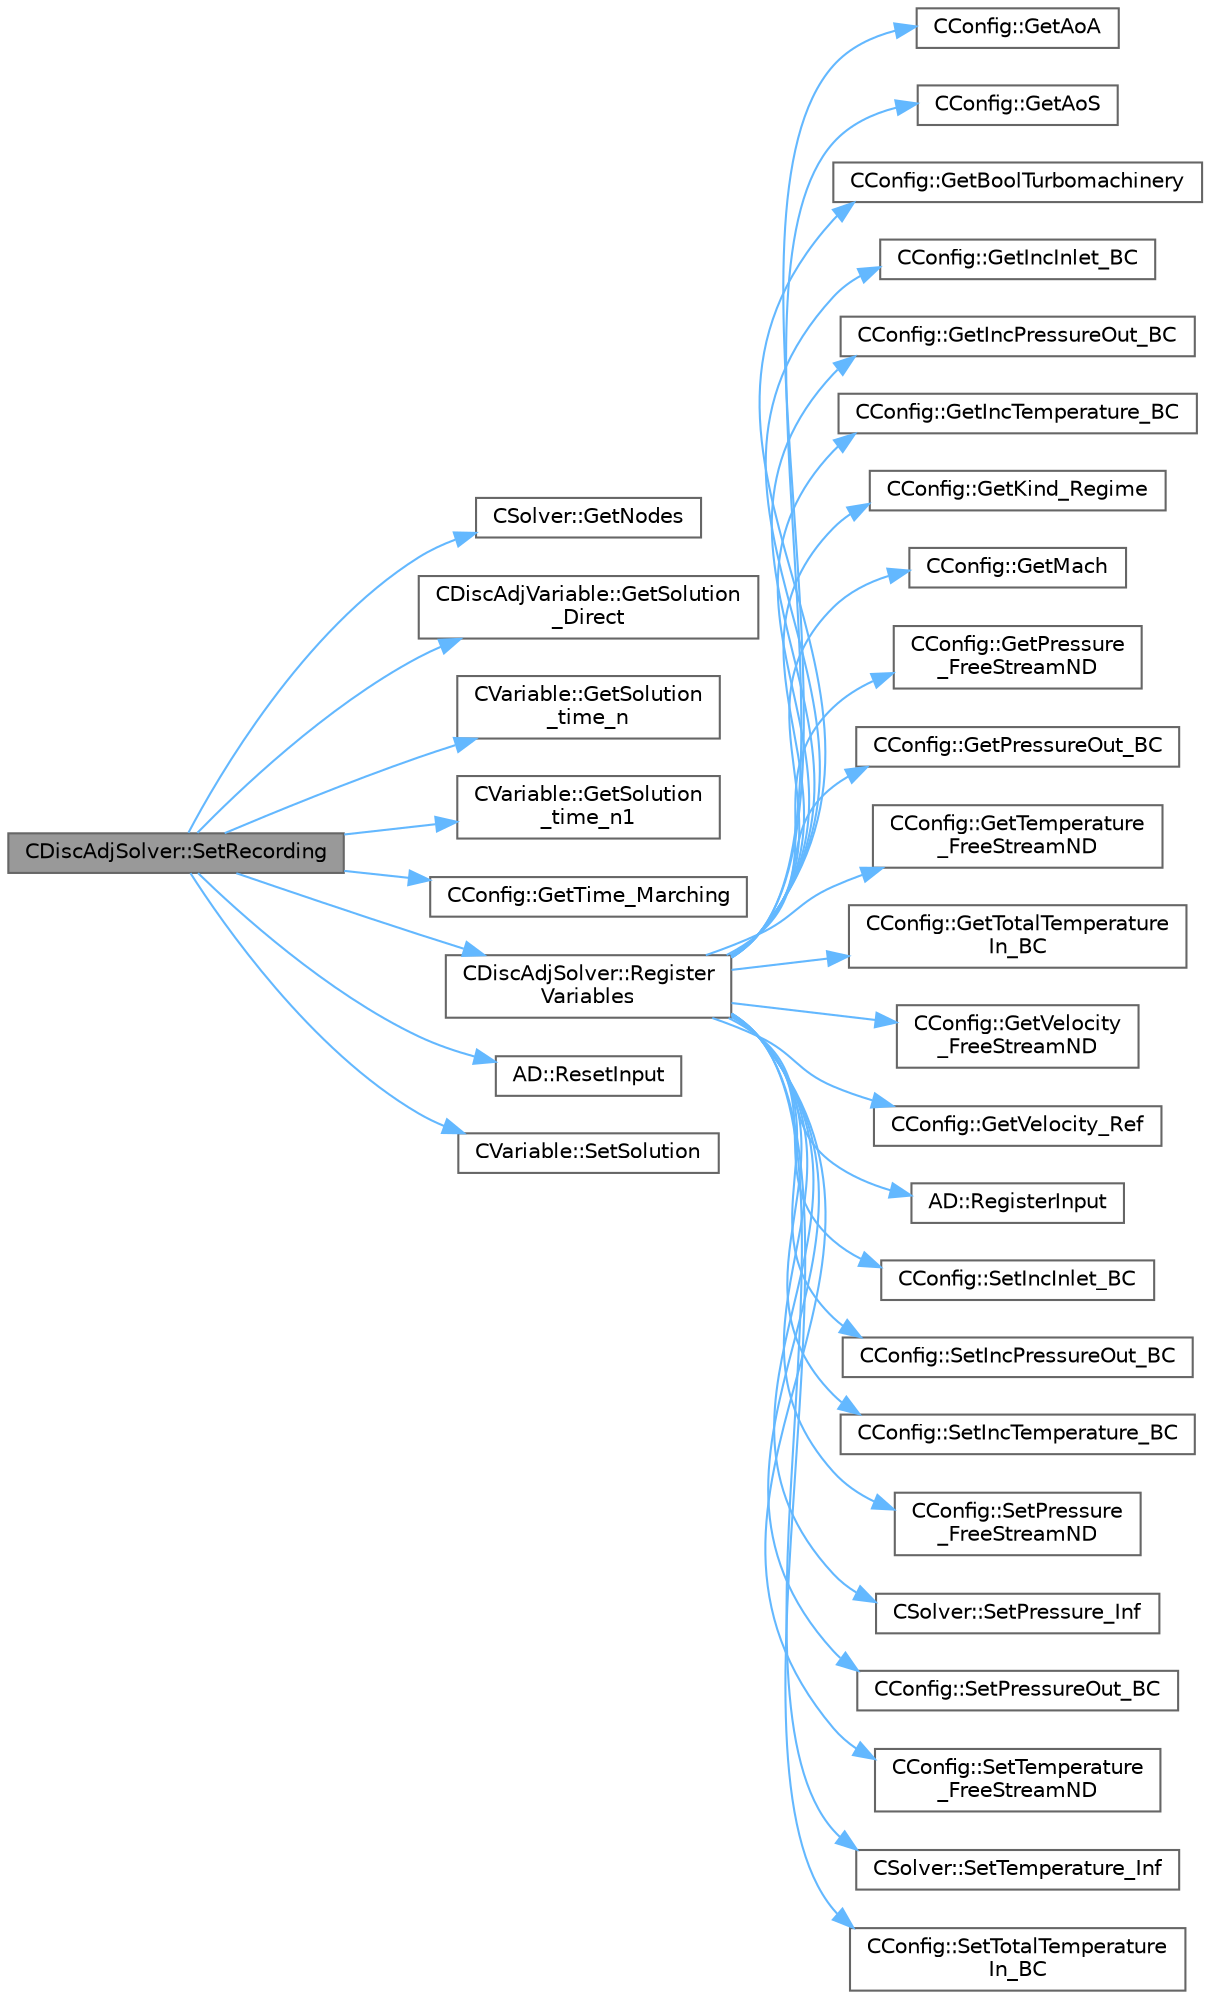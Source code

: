 digraph "CDiscAdjSolver::SetRecording"
{
 // LATEX_PDF_SIZE
  bgcolor="transparent";
  edge [fontname=Helvetica,fontsize=10,labelfontname=Helvetica,labelfontsize=10];
  node [fontname=Helvetica,fontsize=10,shape=box,height=0.2,width=0.4];
  rankdir="LR";
  Node1 [id="Node000001",label="CDiscAdjSolver::SetRecording",height=0.2,width=0.4,color="gray40", fillcolor="grey60", style="filled", fontcolor="black",tooltip="Prepare the solver for a new recording."];
  Node1 -> Node2 [id="edge1_Node000001_Node000002",color="steelblue1",style="solid",tooltip=" "];
  Node2 [id="Node000002",label="CSolver::GetNodes",height=0.2,width=0.4,color="grey40", fillcolor="white", style="filled",URL="$classCSolver.html#adb28ae3845a6b61cf764a8e9fe4b794e",tooltip="Allow outside access to the nodes of the solver, containing conservatives, primitives,..."];
  Node1 -> Node3 [id="edge2_Node000001_Node000003",color="steelblue1",style="solid",tooltip=" "];
  Node3 [id="Node000003",label="CDiscAdjVariable::GetSolution\l_Direct",height=0.2,width=0.4,color="grey40", fillcolor="white", style="filled",URL="$classCDiscAdjVariable.html#aed7116f6f81041fce7a25b67323e62c7",tooltip="Returns the primal solution for all variables of one point."];
  Node1 -> Node4 [id="edge3_Node000001_Node000004",color="steelblue1",style="solid",tooltip=" "];
  Node4 [id="Node000004",label="CVariable::GetSolution\l_time_n",height=0.2,width=0.4,color="grey40", fillcolor="white", style="filled",URL="$classCVariable.html#a2aec6dba162ef493a8f3e0e8eaa0e132",tooltip="Get the solution at time n."];
  Node1 -> Node5 [id="edge4_Node000001_Node000005",color="steelblue1",style="solid",tooltip=" "];
  Node5 [id="Node000005",label="CVariable::GetSolution\l_time_n1",height=0.2,width=0.4,color="grey40", fillcolor="white", style="filled",URL="$classCVariable.html#a11a0e420f36da5e4679c2e2ff3c11eb5",tooltip="Get the solution at time n-1."];
  Node1 -> Node6 [id="edge5_Node000001_Node000006",color="steelblue1",style="solid",tooltip=" "];
  Node6 [id="Node000006",label="CConfig::GetTime_Marching",height=0.2,width=0.4,color="grey40", fillcolor="white", style="filled",URL="$classCConfig.html#ac47e04d76ce865893a94dcedd3c9b6a5",tooltip="Provides information about the time integration, and change the write in the output files information..."];
  Node1 -> Node7 [id="edge6_Node000001_Node000007",color="steelblue1",style="solid",tooltip=" "];
  Node7 [id="Node000007",label="CDiscAdjSolver::Register\lVariables",height=0.2,width=0.4,color="grey40", fillcolor="white", style="filled",URL="$classCDiscAdjSolver.html#a46669aa416ef9f487c65db54dfab03ee",tooltip="A virtual member."];
  Node7 -> Node8 [id="edge7_Node000007_Node000008",color="steelblue1",style="solid",tooltip=" "];
  Node8 [id="Node000008",label="CConfig::GetAoA",height=0.2,width=0.4,color="grey40", fillcolor="white", style="filled",URL="$classCConfig.html#aa824c1a1b3c7cd05b7be414a76e0b250",tooltip="Get the angle of attack of the body. This is the angle between a reference line on a lifting body (of..."];
  Node7 -> Node9 [id="edge8_Node000007_Node000009",color="steelblue1",style="solid",tooltip=" "];
  Node9 [id="Node000009",label="CConfig::GetAoS",height=0.2,width=0.4,color="grey40", fillcolor="white", style="filled",URL="$classCConfig.html#a25bfd5255f84135494ca2c368a848f98",tooltip="Get the angle of sideslip of the body. It relates to the rotation of the aircraft centerline from the..."];
  Node7 -> Node10 [id="edge9_Node000007_Node000010",color="steelblue1",style="solid",tooltip=" "];
  Node10 [id="Node000010",label="CConfig::GetBoolTurbomachinery",height=0.2,width=0.4,color="grey40", fillcolor="white", style="filled",URL="$classCConfig.html#a9e487db59e70e83ca75e919e084cb9b9",tooltip="Verify if there is Turbomachinery performance option specified from config file."];
  Node7 -> Node11 [id="edge10_Node000007_Node000011",color="steelblue1",style="solid",tooltip=" "];
  Node11 [id="Node000011",label="CConfig::GetIncInlet_BC",height=0.2,width=0.4,color="grey40", fillcolor="white", style="filled",URL="$classCConfig.html#af67ea6bec75e003c19b804455e35bb91",tooltip="Get the inlet velocity or pressure imposed for incompressible flow."];
  Node7 -> Node12 [id="edge11_Node000007_Node000012",color="steelblue1",style="solid",tooltip=" "];
  Node12 [id="Node000012",label="CConfig::GetIncPressureOut_BC",height=0.2,width=0.4,color="grey40", fillcolor="white", style="filled",URL="$classCConfig.html#add3b741b1341257b15216366c5dd5bfd",tooltip="Get the outlet pressure imposed as BC for incompressible flow."];
  Node7 -> Node13 [id="edge12_Node000007_Node000013",color="steelblue1",style="solid",tooltip=" "];
  Node13 [id="Node000013",label="CConfig::GetIncTemperature_BC",height=0.2,width=0.4,color="grey40", fillcolor="white", style="filled",URL="$classCConfig.html#a1926d01b3599f7b023d523f850f5d0be",tooltip="Get the inlet temperature imposed as BC for incompressible flow."];
  Node7 -> Node14 [id="edge13_Node000007_Node000014",color="steelblue1",style="solid",tooltip=" "];
  Node14 [id="Node000014",label="CConfig::GetKind_Regime",height=0.2,width=0.4,color="grey40", fillcolor="white", style="filled",URL="$classCConfig.html#afbf664fbd8b2c75c5874432fdc185937",tooltip="Governing equations of the flow (it can be different from the run time equation)."];
  Node7 -> Node15 [id="edge14_Node000007_Node000015",color="steelblue1",style="solid",tooltip=" "];
  Node15 [id="Node000015",label="CConfig::GetMach",height=0.2,width=0.4,color="grey40", fillcolor="white", style="filled",URL="$classCConfig.html#a5a078901bb388e9caa9cb856e3348f0b",tooltip="Get the value of the Mach number (velocity divided by speed of sound)."];
  Node7 -> Node16 [id="edge15_Node000007_Node000016",color="steelblue1",style="solid",tooltip=" "];
  Node16 [id="Node000016",label="CConfig::GetPressure\l_FreeStreamND",height=0.2,width=0.4,color="grey40", fillcolor="white", style="filled",URL="$classCConfig.html#a71d391a22f5b0b7d2bcfb1e0028374da",tooltip="Get the value of the non-dimensionalized freestream pressure."];
  Node7 -> Node17 [id="edge16_Node000007_Node000017",color="steelblue1",style="solid",tooltip=" "];
  Node17 [id="Node000017",label="CConfig::GetPressureOut_BC",height=0.2,width=0.4,color="grey40", fillcolor="white", style="filled",URL="$classCConfig.html#a3ff17cb08be7970e257849aebd2a25a6",tooltip="Get the outlet pressure imposed as BC for internal flow."];
  Node7 -> Node18 [id="edge17_Node000007_Node000018",color="steelblue1",style="solid",tooltip=" "];
  Node18 [id="Node000018",label="CConfig::GetTemperature\l_FreeStreamND",height=0.2,width=0.4,color="grey40", fillcolor="white", style="filled",URL="$classCConfig.html#afa49e1ce7793a31cc572d957caffaef9",tooltip="Get the value of the non-dimensionalized freestream temperature."];
  Node7 -> Node19 [id="edge18_Node000007_Node000019",color="steelblue1",style="solid",tooltip=" "];
  Node19 [id="Node000019",label="CConfig::GetTotalTemperature\lIn_BC",height=0.2,width=0.4,color="grey40", fillcolor="white", style="filled",URL="$classCConfig.html#ac98a2bbe616c073dbeb158fb3c32f6ae",tooltip="Get the inlet total temperature imposed as BC for internal flow."];
  Node7 -> Node20 [id="edge19_Node000007_Node000020",color="steelblue1",style="solid",tooltip=" "];
  Node20 [id="Node000020",label="CConfig::GetVelocity\l_FreeStreamND",height=0.2,width=0.4,color="grey40", fillcolor="white", style="filled",URL="$classCConfig.html#a13840ca712bf87d32d18917d0c39cfae",tooltip="Get the vector of the non-dimensionalized freestream velocity."];
  Node7 -> Node21 [id="edge20_Node000007_Node000021",color="steelblue1",style="solid",tooltip=" "];
  Node21 [id="Node000021",label="CConfig::GetVelocity_Ref",height=0.2,width=0.4,color="grey40", fillcolor="white", style="filled",URL="$classCConfig.html#afad4537005c210e8a7fc015a51b8ae4c",tooltip="Get the value of the reference velocity for non-dimensionalization."];
  Node7 -> Node22 [id="edge21_Node000007_Node000022",color="steelblue1",style="solid",tooltip=" "];
  Node22 [id="Node000022",label="AD::RegisterInput",height=0.2,width=0.4,color="grey40", fillcolor="white", style="filled",URL="$namespaceAD.html#a142308d54379f7aaa1c72195fb5fe992",tooltip="Registers the variable as an input. I.e. as a leaf of the computational graph."];
  Node7 -> Node23 [id="edge22_Node000007_Node000023",color="steelblue1",style="solid",tooltip=" "];
  Node23 [id="Node000023",label="CConfig::SetIncInlet_BC",height=0.2,width=0.4,color="grey40", fillcolor="white", style="filled",URL="$classCConfig.html#a813294fd07ec7acc3c6692f85f221a22",tooltip="Set the inlet velocity or pressure imposed as BC for incompressible flow."];
  Node7 -> Node24 [id="edge23_Node000007_Node000024",color="steelblue1",style="solid",tooltip=" "];
  Node24 [id="Node000024",label="CConfig::SetIncPressureOut_BC",height=0.2,width=0.4,color="grey40", fillcolor="white", style="filled",URL="$classCConfig.html#adcc3a9b11155f756826ba03092cebc8b",tooltip="Set the outlet pressure imposed as BC for incompressible flow."];
  Node7 -> Node25 [id="edge24_Node000007_Node000025",color="steelblue1",style="solid",tooltip=" "];
  Node25 [id="Node000025",label="CConfig::SetIncTemperature_BC",height=0.2,width=0.4,color="grey40", fillcolor="white", style="filled",URL="$classCConfig.html#a352864c2d50ce962164f25b1cca848b0",tooltip="Set the inlet temperature imposed as BC for incompressible flow."];
  Node7 -> Node26 [id="edge25_Node000007_Node000026",color="steelblue1",style="solid",tooltip=" "];
  Node26 [id="Node000026",label="CConfig::SetPressure\l_FreeStreamND",height=0.2,width=0.4,color="grey40", fillcolor="white", style="filled",URL="$classCConfig.html#aa81134852bfae258be83fcbb88bea0a6",tooltip="Set the nondimensionalized freestream pressure."];
  Node7 -> Node27 [id="edge26_Node000007_Node000027",color="steelblue1",style="solid",tooltip=" "];
  Node27 [id="Node000027",label="CSolver::SetPressure_Inf",height=0.2,width=0.4,color="grey40", fillcolor="white", style="filled",URL="$classCSolver.html#aec0c19265a348b27923f34eb8130875c",tooltip="A virtual member."];
  Node7 -> Node28 [id="edge27_Node000007_Node000028",color="steelblue1",style="solid",tooltip=" "];
  Node28 [id="Node000028",label="CConfig::SetPressureOut_BC",height=0.2,width=0.4,color="grey40", fillcolor="white", style="filled",URL="$classCConfig.html#a7dd670398f48fdfae37c60f2ca0516dc",tooltip="Set the outlet pressure imposed as BC for internal flow."];
  Node7 -> Node29 [id="edge28_Node000007_Node000029",color="steelblue1",style="solid",tooltip=" "];
  Node29 [id="Node000029",label="CConfig::SetTemperature\l_FreeStreamND",height=0.2,width=0.4,color="grey40", fillcolor="white", style="filled",URL="$classCConfig.html#afaa9eb2373caea9d89df79ff693c4a0d",tooltip="Set the non-dimensional freestream temperature."];
  Node7 -> Node30 [id="edge29_Node000007_Node000030",color="steelblue1",style="solid",tooltip=" "];
  Node30 [id="Node000030",label="CSolver::SetTemperature_Inf",height=0.2,width=0.4,color="grey40", fillcolor="white", style="filled",URL="$classCSolver.html#a7274d727e8433926b03ef8a8e54ef0da",tooltip="A virtual member."];
  Node7 -> Node31 [id="edge30_Node000007_Node000031",color="steelblue1",style="solid",tooltip=" "];
  Node31 [id="Node000031",label="CConfig::SetTotalTemperature\lIn_BC",height=0.2,width=0.4,color="grey40", fillcolor="white", style="filled",URL="$classCConfig.html#ae8b150f4dfc93a9f697a45de11a0a858",tooltip="Set the inlet total temperature imposed as BC for internal flow."];
  Node1 -> Node32 [id="edge31_Node000001_Node000032",color="steelblue1",style="solid",tooltip=" "];
  Node32 [id="Node000032",label="AD::ResetInput",height=0.2,width=0.4,color="grey40", fillcolor="white", style="filled",URL="$namespaceAD.html#a928aed2dfd714bc86ee7fa81571a98b4",tooltip="Reset the variable (set index to zero)."];
  Node1 -> Node33 [id="edge32_Node000001_Node000033",color="steelblue1",style="solid",tooltip=" "];
  Node33 [id="Node000033",label="CVariable::SetSolution",height=0.2,width=0.4,color="grey40", fillcolor="white", style="filled",URL="$classCVariable.html#a22fbbd7bc6491672843000644a05c6a5",tooltip="Set the value of the solution, all variables."];
}
